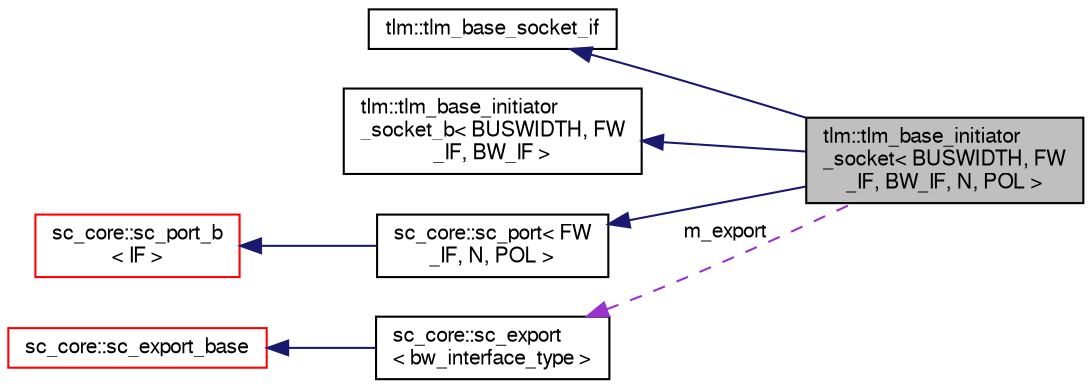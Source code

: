 digraph "tlm::tlm_base_initiator_socket&lt; BUSWIDTH, FW_IF, BW_IF, N, POL &gt;"
{
  edge [fontname="FreeSans",fontsize="10",labelfontname="FreeSans",labelfontsize="10"];
  node [fontname="FreeSans",fontsize="10",shape=record];
  rankdir="LR";
  Node7 [label="tlm::tlm_base_initiator\l_socket\< BUSWIDTH, FW\l_IF, BW_IF, N, POL \>",height=0.2,width=0.4,color="black", fillcolor="grey75", style="filled", fontcolor="black"];
  Node8 -> Node7 [dir="back",color="midnightblue",fontsize="10",style="solid",fontname="FreeSans"];
  Node8 [label="tlm::tlm_base_socket_if",height=0.2,width=0.4,color="black", fillcolor="white", style="filled",URL="$a02499.html"];
  Node9 -> Node7 [dir="back",color="midnightblue",fontsize="10",style="solid",fontname="FreeSans"];
  Node9 [label="tlm::tlm_base_initiator\l_socket_b\< BUSWIDTH, FW\l_IF, BW_IF \>",height=0.2,width=0.4,color="black", fillcolor="white", style="filled",URL="$a02503.html"];
  Node10 -> Node7 [dir="back",color="midnightblue",fontsize="10",style="solid",fontname="FreeSans"];
  Node10 [label="sc_core::sc_port\< FW\l_IF, N, POL \>",height=0.2,width=0.4,color="black", fillcolor="white", style="filled",URL="/mnt/c/Users/fangk/Documents/hdl-playground/lib/systemc-2.3.3/objdir/docs/sysc/doxygen/systemc.tag$a01224.html"];
  Node11 -> Node10 [dir="back",color="midnightblue",fontsize="10",style="solid",fontname="FreeSans"];
  Node11 [label="sc_core::sc_port_b\l\< IF \>",height=0.2,width=0.4,color="red", fillcolor="white", style="filled",URL="/mnt/c/Users/fangk/Documents/hdl-playground/lib/systemc-2.3.3/objdir/docs/sysc/doxygen/systemc.tag$a01220.html"];
  Node14 -> Node7 [dir="back",color="darkorchid3",fontsize="10",style="dashed",label=" m_export" ,fontname="FreeSans"];
  Node14 [label="sc_core::sc_export\l\< bw_interface_type \>",height=0.2,width=0.4,color="black", fillcolor="white", style="filled",URL="/mnt/c/Users/fangk/Documents/hdl-playground/lib/systemc-2.3.3/objdir/docs/sysc/doxygen/systemc.tag$a01144.html"];
  Node15 -> Node14 [dir="back",color="midnightblue",fontsize="10",style="solid",fontname="FreeSans"];
  Node15 [label="sc_core::sc_export_base",height=0.2,width=0.4,color="red", fillcolor="white", style="filled",URL="/mnt/c/Users/fangk/Documents/hdl-playground/lib/systemc-2.3.3/objdir/docs/sysc/doxygen/systemc.tag$a01140.html"];
}
